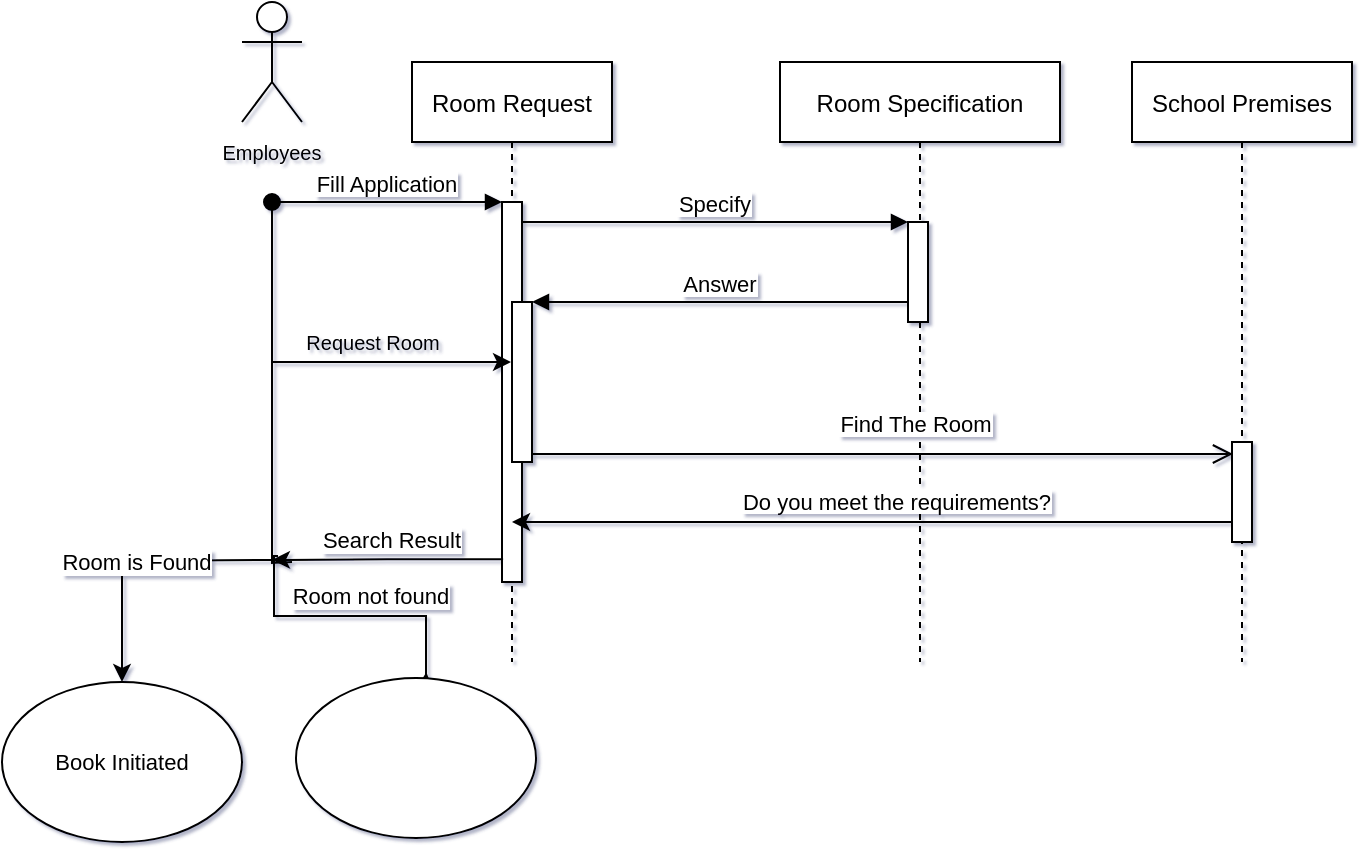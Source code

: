 <mxfile version="15.4.1" type="github">
  <diagram id="kgpKYQtTHZ0yAKxKKP6v" name="Page-1">
    <mxGraphModel dx="1781" dy="517" grid="1" gridSize="10" guides="1" tooltips="1" connect="1" arrows="1" fold="1" page="1" pageScale="1" pageWidth="850" pageHeight="1100" math="0" shadow="1">
      <root>
        <mxCell id="0" />
        <mxCell id="1" parent="0" />
        <mxCell id="3nuBFxr9cyL0pnOWT2aG-1" value="Room Request" style="shape=umlLifeline;perimeter=lifelinePerimeter;container=1;collapsible=0;recursiveResize=0;rounded=0;shadow=0;strokeWidth=1;" parent="1" vertex="1">
          <mxGeometry x="193" y="80" width="100" height="300" as="geometry" />
        </mxCell>
        <mxCell id="3nuBFxr9cyL0pnOWT2aG-2" value="" style="points=[];perimeter=orthogonalPerimeter;rounded=0;shadow=0;strokeWidth=1;" parent="3nuBFxr9cyL0pnOWT2aG-1" vertex="1">
          <mxGeometry x="45" y="70" width="10" height="190" as="geometry" />
        </mxCell>
        <mxCell id="3nuBFxr9cyL0pnOWT2aG-3" value="Fill Application" style="verticalAlign=bottom;startArrow=oval;endArrow=block;startSize=8;shadow=0;strokeWidth=1;" parent="3nuBFxr9cyL0pnOWT2aG-1" target="3nuBFxr9cyL0pnOWT2aG-2" edge="1">
          <mxGeometry relative="1" as="geometry">
            <mxPoint x="-70" y="70" as="sourcePoint" />
          </mxGeometry>
        </mxCell>
        <mxCell id="3nuBFxr9cyL0pnOWT2aG-4" value="" style="points=[];perimeter=orthogonalPerimeter;rounded=0;shadow=0;strokeWidth=1;" parent="3nuBFxr9cyL0pnOWT2aG-1" vertex="1">
          <mxGeometry x="50" y="120" width="10" height="80" as="geometry" />
        </mxCell>
        <mxCell id="CUH2-jBaXbAoZu0HupLi-17" value="Search Result" style="text;html=1;strokeColor=none;fillColor=none;align=center;verticalAlign=middle;whiteSpace=wrap;rounded=0;labelBackgroundColor=#FFFFFF;fontSize=11;" vertex="1" parent="3nuBFxr9cyL0pnOWT2aG-1">
          <mxGeometry x="-50" y="224" width="80" height="30" as="geometry" />
        </mxCell>
        <mxCell id="3nuBFxr9cyL0pnOWT2aG-5" value="Room Specification" style="shape=umlLifeline;perimeter=lifelinePerimeter;container=1;collapsible=0;recursiveResize=0;rounded=0;shadow=0;strokeWidth=1;" parent="1" vertex="1">
          <mxGeometry x="377" y="80" width="140" height="300" as="geometry" />
        </mxCell>
        <mxCell id="3nuBFxr9cyL0pnOWT2aG-6" value="" style="points=[];perimeter=orthogonalPerimeter;rounded=0;shadow=0;strokeWidth=1;" parent="3nuBFxr9cyL0pnOWT2aG-5" vertex="1">
          <mxGeometry x="64" y="80" width="10" height="50" as="geometry" />
        </mxCell>
        <mxCell id="CUH2-jBaXbAoZu0HupLi-11" value="&lt;div style=&quot;font-size: 11px&quot;&gt;&lt;font style=&quot;font-size: 11px&quot;&gt;&lt;span style=&quot;background-color: rgb(255 , 255 , 255)&quot;&gt;Do you meet the requirements?&lt;/span&gt;&lt;/font&gt;&lt;/div&gt;" style="text;html=1;align=center;verticalAlign=middle;resizable=0;points=[];autosize=1;strokeColor=none;fillColor=none;fontSize=10;" vertex="1" parent="3nuBFxr9cyL0pnOWT2aG-5">
          <mxGeometry x="-27" y="210" width="170" height="20" as="geometry" />
        </mxCell>
        <mxCell id="3nuBFxr9cyL0pnOWT2aG-8" value="Specify" style="verticalAlign=bottom;endArrow=block;entryX=0;entryY=0;shadow=0;strokeWidth=1;" parent="1" source="3nuBFxr9cyL0pnOWT2aG-2" target="3nuBFxr9cyL0pnOWT2aG-6" edge="1">
          <mxGeometry relative="1" as="geometry">
            <mxPoint x="348" y="160" as="sourcePoint" />
          </mxGeometry>
        </mxCell>
        <mxCell id="3nuBFxr9cyL0pnOWT2aG-9" value="Answer" style="verticalAlign=bottom;endArrow=block;entryX=1;entryY=0;shadow=0;strokeWidth=1;" parent="1" source="3nuBFxr9cyL0pnOWT2aG-6" target="3nuBFxr9cyL0pnOWT2aG-4" edge="1">
          <mxGeometry relative="1" as="geometry">
            <mxPoint x="313" y="200" as="sourcePoint" />
          </mxGeometry>
        </mxCell>
        <mxCell id="3nuBFxr9cyL0pnOWT2aG-10" value="Find The Room" style="verticalAlign=bottom;endArrow=open;endSize=8;shadow=0;strokeWidth=1;" parent="1" edge="1">
          <mxGeometry x="0.095" y="6" relative="1" as="geometry">
            <mxPoint x="603.5" y="276" as="targetPoint" />
            <mxPoint x="253" y="276" as="sourcePoint" />
            <mxPoint as="offset" />
          </mxGeometry>
        </mxCell>
        <mxCell id="d1-zGNS-yDANcjSt0rI0-1" value="&lt;font style=&quot;font-size: 10px&quot;&gt;Employees&lt;/font&gt;" style="text;html=1;strokeColor=none;fillColor=none;align=center;verticalAlign=middle;whiteSpace=wrap;rounded=0;" parent="1" vertex="1">
          <mxGeometry x="93" y="110" width="60" height="30" as="geometry" />
        </mxCell>
        <mxCell id="CUH2-jBaXbAoZu0HupLi-1" value="" style="endArrow=classic;html=1;rounded=0;fontSize=10;edgeStyle=orthogonalEdgeStyle;" edge="1" parent="1" target="3nuBFxr9cyL0pnOWT2aG-1">
          <mxGeometry width="50" height="50" relative="1" as="geometry">
            <mxPoint x="123" y="150" as="sourcePoint" />
            <mxPoint x="173" y="200" as="targetPoint" />
            <Array as="points">
              <mxPoint x="123" y="230" />
            </Array>
          </mxGeometry>
        </mxCell>
        <mxCell id="CUH2-jBaXbAoZu0HupLi-3" value="Request Room" style="text;html=1;align=center;verticalAlign=middle;resizable=0;points=[];autosize=1;strokeColor=none;fillColor=none;fontSize=10;" vertex="1" parent="1">
          <mxGeometry x="133" y="210" width="80" height="20" as="geometry" />
        </mxCell>
        <mxCell id="CUH2-jBaXbAoZu0HupLi-7" value="School Premises" style="shape=umlLifeline;perimeter=lifelinePerimeter;container=1;collapsible=0;recursiveResize=0;rounded=0;shadow=0;strokeWidth=1;" vertex="1" parent="1">
          <mxGeometry x="553" y="80" width="110" height="300" as="geometry" />
        </mxCell>
        <mxCell id="CUH2-jBaXbAoZu0HupLi-8" value="" style="points=[];perimeter=orthogonalPerimeter;rounded=0;shadow=0;strokeWidth=1;" vertex="1" parent="CUH2-jBaXbAoZu0HupLi-7">
          <mxGeometry x="50" y="190" width="10" height="50" as="geometry" />
        </mxCell>
        <mxCell id="CUH2-jBaXbAoZu0HupLi-9" value="" style="endArrow=classic;html=1;rounded=0;fontSize=10;edgeStyle=orthogonalEdgeStyle;" edge="1" parent="1" target="3nuBFxr9cyL0pnOWT2aG-1">
          <mxGeometry width="50" height="50" relative="1" as="geometry">
            <mxPoint x="603" y="310" as="sourcePoint" />
            <mxPoint x="261.52" y="320.24" as="targetPoint" />
            <Array as="points">
              <mxPoint x="353" y="310" />
              <mxPoint x="353" y="310" />
            </Array>
          </mxGeometry>
        </mxCell>
        <mxCell id="CUH2-jBaXbAoZu0HupLi-10" value="" style="shape=umlActor;verticalLabelPosition=bottom;verticalAlign=top;html=1;outlineConnect=0;fontSize=10;" vertex="1" parent="1">
          <mxGeometry x="108" y="50" width="30" height="60" as="geometry" />
        </mxCell>
        <mxCell id="CUH2-jBaXbAoZu0HupLi-12" value="" style="endArrow=classic;html=1;rounded=0;fontSize=11;edgeStyle=orthogonalEdgeStyle;exitX=0.055;exitY=0.94;exitDx=0;exitDy=0;exitPerimeter=0;" edge="1" parent="1" source="3nuBFxr9cyL0pnOWT2aG-2">
          <mxGeometry width="50" height="50" relative="1" as="geometry">
            <mxPoint x="138" y="320" as="sourcePoint" />
            <mxPoint x="123" y="329" as="targetPoint" />
          </mxGeometry>
        </mxCell>
        <mxCell id="CUH2-jBaXbAoZu0HupLi-16" value="" style="endArrow=none;html=1;rounded=0;fontSize=11;edgeStyle=orthogonalEdgeStyle;" edge="1" parent="1">
          <mxGeometry width="50" height="50" relative="1" as="geometry">
            <mxPoint x="133" y="330" as="sourcePoint" />
            <mxPoint x="123" y="230" as="targetPoint" />
          </mxGeometry>
        </mxCell>
        <mxCell id="CUH2-jBaXbAoZu0HupLi-18" value="" style="endArrow=classic;html=1;rounded=0;fontSize=11;edgeStyle=orthogonalEdgeStyle;" edge="1" parent="1" target="CUH2-jBaXbAoZu0HupLi-20">
          <mxGeometry relative="1" as="geometry">
            <mxPoint x="123" y="329" as="sourcePoint" />
            <mxPoint x="123" y="419" as="targetPoint" />
            <Array as="points" />
          </mxGeometry>
        </mxCell>
        <mxCell id="CUH2-jBaXbAoZu0HupLi-19" value="Room is Found" style="edgeLabel;resizable=0;html=1;align=center;verticalAlign=middle;labelBackgroundColor=#FFFFFF;fontSize=11;" connectable="0" vertex="1" parent="CUH2-jBaXbAoZu0HupLi-18">
          <mxGeometry relative="1" as="geometry" />
        </mxCell>
        <mxCell id="CUH2-jBaXbAoZu0HupLi-20" value="Book Initiated" style="ellipse;whiteSpace=wrap;html=1;labelBackgroundColor=#FFFFFF;fontSize=11;" vertex="1" parent="1">
          <mxGeometry x="-12" y="390" width="120" height="80" as="geometry" />
        </mxCell>
        <mxCell id="CUH2-jBaXbAoZu0HupLi-22" style="edgeStyle=orthogonalEdgeStyle;rounded=0;orthogonalLoop=1;jettySize=auto;html=1;fontSize=11;entryX=0.543;entryY=-0.036;entryDx=0;entryDy=0;entryPerimeter=0;" edge="1" parent="1" target="CUH2-jBaXbAoZu0HupLi-21">
          <mxGeometry relative="1" as="geometry">
            <mxPoint x="204" y="397.0" as="targetPoint" />
            <mxPoint x="126" y="327" as="sourcePoint" />
            <Array as="points">
              <mxPoint x="124" y="327" />
              <mxPoint x="124" y="357" />
              <mxPoint x="200" y="357" />
              <mxPoint x="200" y="387" />
            </Array>
          </mxGeometry>
        </mxCell>
        <mxCell id="CUH2-jBaXbAoZu0HupLi-21" value="" style="ellipse;whiteSpace=wrap;html=1;labelBackgroundColor=#FFFFFF;fontSize=11;" vertex="1" parent="1">
          <mxGeometry x="135" y="388" width="120" height="80" as="geometry" />
        </mxCell>
        <mxCell id="CUH2-jBaXbAoZu0HupLi-23" value="Room not found" style="edgeLabel;resizable=0;html=1;align=center;verticalAlign=middle;labelBackgroundColor=#FFFFFF;fontSize=11;" connectable="0" vertex="1" parent="1">
          <mxGeometry x="173.004" y="330.0" as="geometry">
            <mxPoint x="-1" y="17" as="offset" />
          </mxGeometry>
        </mxCell>
      </root>
    </mxGraphModel>
  </diagram>
</mxfile>
